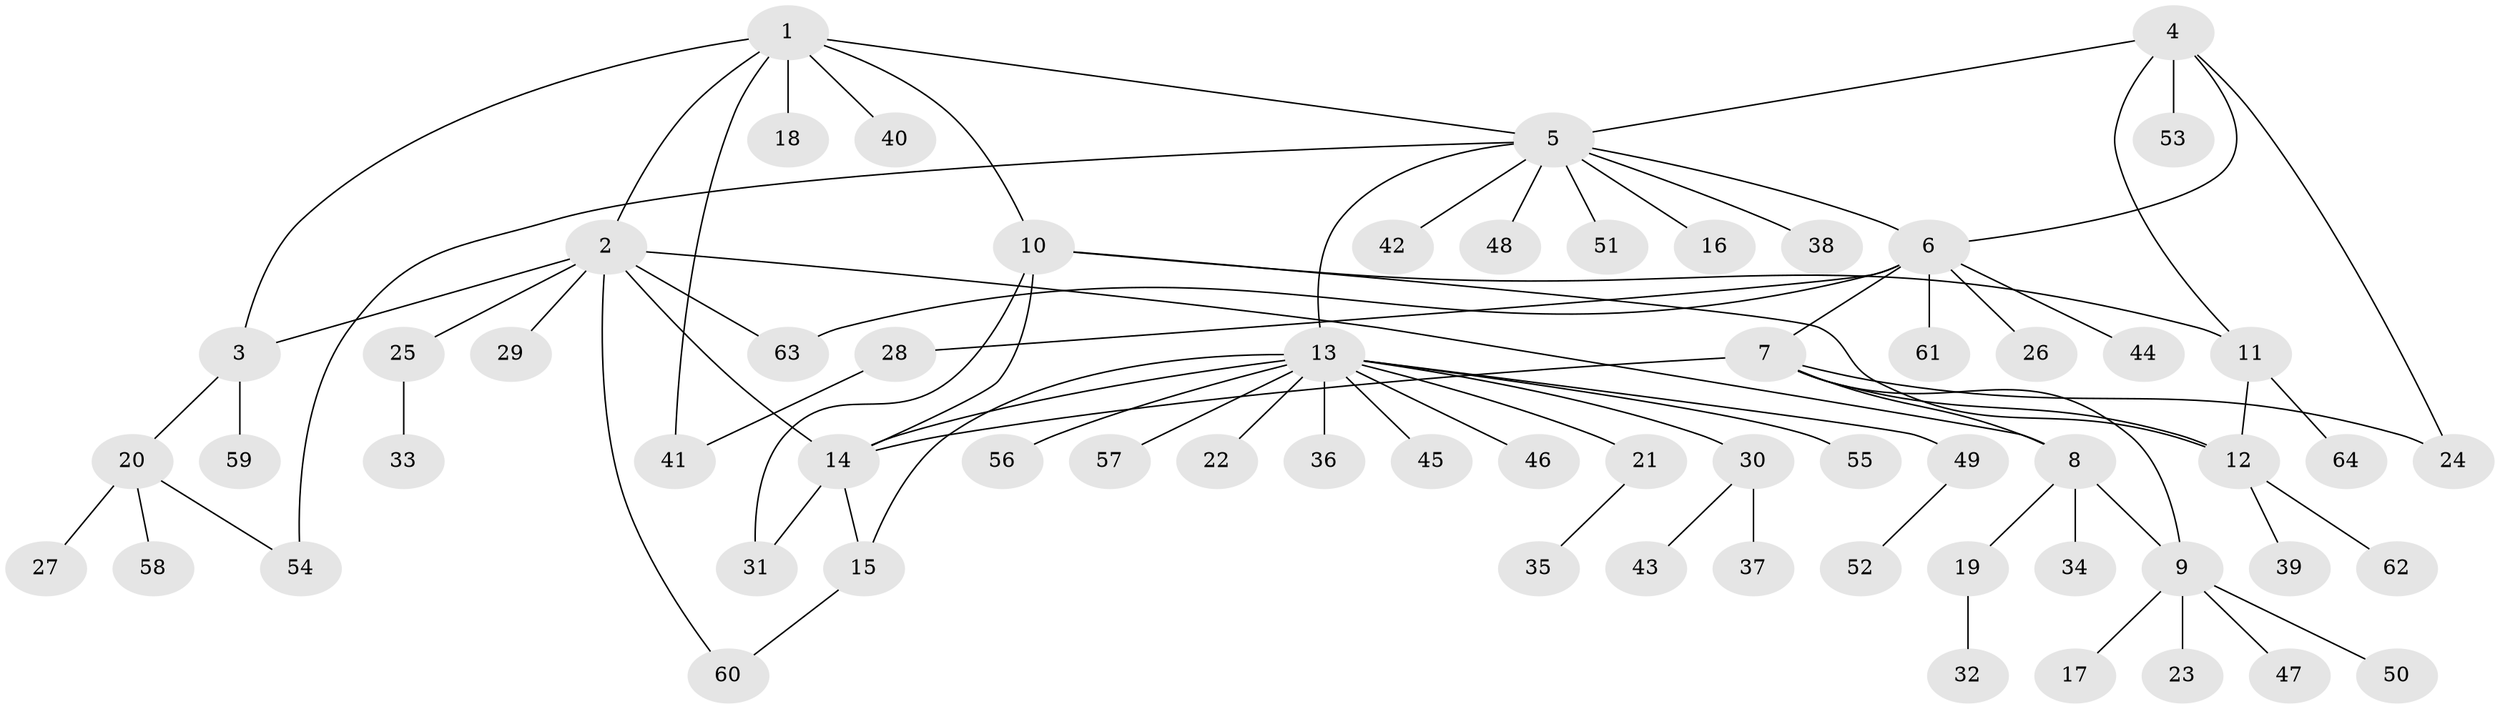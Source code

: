 // coarse degree distribution, {8: 0.02127659574468085, 7: 0.0425531914893617, 5: 0.06382978723404255, 9: 0.02127659574468085, 6: 0.0425531914893617, 4: 0.02127659574468085, 2: 0.10638297872340426, 13: 0.02127659574468085, 3: 0.0425531914893617, 1: 0.6170212765957447}
// Generated by graph-tools (version 1.1) at 2025/24/03/03/25 07:24:16]
// undirected, 64 vertices, 80 edges
graph export_dot {
graph [start="1"]
  node [color=gray90,style=filled];
  1;
  2;
  3;
  4;
  5;
  6;
  7;
  8;
  9;
  10;
  11;
  12;
  13;
  14;
  15;
  16;
  17;
  18;
  19;
  20;
  21;
  22;
  23;
  24;
  25;
  26;
  27;
  28;
  29;
  30;
  31;
  32;
  33;
  34;
  35;
  36;
  37;
  38;
  39;
  40;
  41;
  42;
  43;
  44;
  45;
  46;
  47;
  48;
  49;
  50;
  51;
  52;
  53;
  54;
  55;
  56;
  57;
  58;
  59;
  60;
  61;
  62;
  63;
  64;
  1 -- 2;
  1 -- 3;
  1 -- 5;
  1 -- 10;
  1 -- 18;
  1 -- 40;
  1 -- 41;
  2 -- 3;
  2 -- 8;
  2 -- 14;
  2 -- 25;
  2 -- 29;
  2 -- 60;
  2 -- 63;
  3 -- 20;
  3 -- 59;
  4 -- 5;
  4 -- 6;
  4 -- 11;
  4 -- 24;
  4 -- 53;
  5 -- 6;
  5 -- 13;
  5 -- 16;
  5 -- 38;
  5 -- 42;
  5 -- 48;
  5 -- 51;
  5 -- 54;
  6 -- 7;
  6 -- 26;
  6 -- 28;
  6 -- 44;
  6 -- 61;
  6 -- 63;
  7 -- 8;
  7 -- 9;
  7 -- 12;
  7 -- 14;
  7 -- 24;
  8 -- 9;
  8 -- 19;
  8 -- 34;
  9 -- 17;
  9 -- 23;
  9 -- 47;
  9 -- 50;
  10 -- 11;
  10 -- 12;
  10 -- 14;
  10 -- 31;
  11 -- 12;
  11 -- 64;
  12 -- 39;
  12 -- 62;
  13 -- 14;
  13 -- 15;
  13 -- 21;
  13 -- 22;
  13 -- 30;
  13 -- 36;
  13 -- 45;
  13 -- 46;
  13 -- 49;
  13 -- 55;
  13 -- 56;
  13 -- 57;
  14 -- 15;
  14 -- 31;
  15 -- 60;
  19 -- 32;
  20 -- 27;
  20 -- 54;
  20 -- 58;
  21 -- 35;
  25 -- 33;
  28 -- 41;
  30 -- 37;
  30 -- 43;
  49 -- 52;
}
